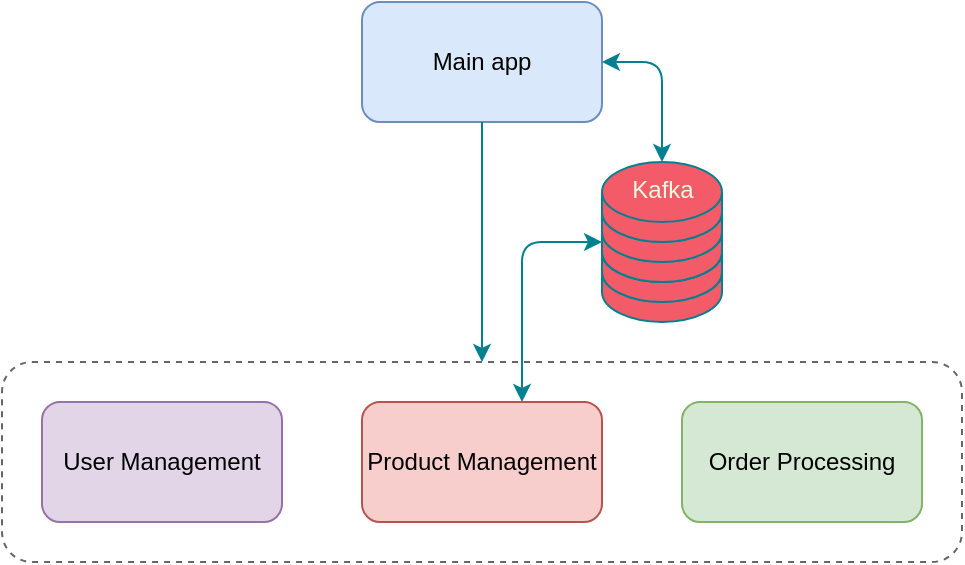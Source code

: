 <mxfile version="17.4.0" type="device"><diagram id="2nRSsmKYoXZeL628RDGi" name="Page-1"><mxGraphModel dx="825" dy="449" grid="1" gridSize="10" guides="1" tooltips="1" connect="1" arrows="1" fold="1" page="1" pageScale="1" pageWidth="1169" pageHeight="827" math="0" shadow="0"><root><mxCell id="0"/><mxCell id="1" parent="0"/><mxCell id="3L7Mh6S2p1XTbHyWXPZ6-2" value="Main app" style="rounded=1;whiteSpace=wrap;html=1;fillColor=#dae8fc;strokeColor=#6c8ebf;" vertex="1" parent="1"><mxGeometry x="440" y="320" width="120" height="60" as="geometry"/></mxCell><mxCell id="3L7Mh6S2p1XTbHyWXPZ6-3" value="User Management" style="rounded=1;whiteSpace=wrap;html=1;fillColor=#e1d5e7;strokeColor=#9673a6;" vertex="1" parent="1"><mxGeometry x="280" y="520" width="120" height="60" as="geometry"/></mxCell><mxCell id="3L7Mh6S2p1XTbHyWXPZ6-4" value="Product Management" style="rounded=1;whiteSpace=wrap;html=1;fillColor=#f8cecc;strokeColor=#b85450;" vertex="1" parent="1"><mxGeometry x="440" y="520" width="120" height="60" as="geometry"/></mxCell><mxCell id="3L7Mh6S2p1XTbHyWXPZ6-5" value="Order Processing" style="rounded=1;whiteSpace=wrap;html=1;fillColor=#d5e8d4;strokeColor=#82b366;" vertex="1" parent="1"><mxGeometry x="600" y="520" width="120" height="60" as="geometry"/></mxCell><mxCell id="3L7Mh6S2p1XTbHyWXPZ6-6" value="" style="rounded=1;whiteSpace=wrap;html=1;fillColor=none;fontColor=#333333;strokeColor=#666666;textOpacity=60;dashed=1;" vertex="1" parent="1"><mxGeometry x="260" y="500" width="480" height="100" as="geometry"/></mxCell><mxCell id="3L7Mh6S2p1XTbHyWXPZ6-12" value="" style="shape=cylinder3;whiteSpace=wrap;html=1;boundedLbl=1;backgroundOutline=1;size=15;rounded=0;sketch=0;fontColor=#E4FDE1;strokeColor=#028090;fillColor=#F45B69;" vertex="1" parent="1"><mxGeometry x="560" y="440" width="60" height="40" as="geometry"/></mxCell><mxCell id="3L7Mh6S2p1XTbHyWXPZ6-13" value="" style="shape=cylinder3;whiteSpace=wrap;html=1;boundedLbl=1;backgroundOutline=1;size=15;rounded=0;sketch=0;fontColor=#E4FDE1;strokeColor=#028090;fillColor=#F45B69;" vertex="1" parent="1"><mxGeometry x="560" y="430" width="60" height="40" as="geometry"/></mxCell><mxCell id="3L7Mh6S2p1XTbHyWXPZ6-14" value="" style="shape=cylinder3;whiteSpace=wrap;html=1;boundedLbl=1;backgroundOutline=1;size=15;rounded=0;sketch=0;fontColor=#E4FDE1;strokeColor=#028090;fillColor=#F45B69;" vertex="1" parent="1"><mxGeometry x="560" y="420" width="60" height="40" as="geometry"/></mxCell><mxCell id="3L7Mh6S2p1XTbHyWXPZ6-17" value="" style="endArrow=classic;html=1;rounded=1;sketch=0;fontColor=#E4FDE1;strokeColor=#028090;fillColor=#F45B69;curved=0;exitX=0.5;exitY=1;exitDx=0;exitDy=0;" edge="1" parent="1" source="3L7Mh6S2p1XTbHyWXPZ6-2" target="3L7Mh6S2p1XTbHyWXPZ6-6"><mxGeometry width="50" height="50" relative="1" as="geometry"><mxPoint x="610" y="530" as="sourcePoint"/><mxPoint x="660" y="480" as="targetPoint"/></mxGeometry></mxCell><mxCell id="3L7Mh6S2p1XTbHyWXPZ6-20" value="" style="endArrow=classic;startArrow=classic;html=1;rounded=1;sketch=0;fontColor=#E4FDE1;strokeColor=#028090;fillColor=#F45B69;curved=0;entryX=0.5;entryY=0;entryDx=0;entryDy=0;entryPerimeter=0;" edge="1" parent="1" target="3L7Mh6S2p1XTbHyWXPZ6-24"><mxGeometry width="50" height="50" relative="1" as="geometry"><mxPoint x="560" y="350" as="sourcePoint"/><mxPoint x="670" y="370" as="targetPoint"/><Array as="points"><mxPoint x="590" y="350"/></Array></mxGeometry></mxCell><mxCell id="3L7Mh6S2p1XTbHyWXPZ6-21" value="" style="endArrow=classic;startArrow=classic;html=1;rounded=1;sketch=0;fontColor=#E4FDE1;strokeColor=#028090;fillColor=#F45B69;curved=0;exitX=0;exitY=1;exitDx=0;exitDy=0;exitPerimeter=0;" edge="1" parent="1" source="3L7Mh6S2p1XTbHyWXPZ6-24"><mxGeometry width="50" height="50" relative="1" as="geometry"><mxPoint x="530" y="420" as="sourcePoint"/><mxPoint x="520" y="520" as="targetPoint"/><Array as="points"><mxPoint x="520" y="440"/></Array></mxGeometry></mxCell><mxCell id="3L7Mh6S2p1XTbHyWXPZ6-22" value="" style="shape=cylinder3;whiteSpace=wrap;html=1;boundedLbl=1;backgroundOutline=1;size=15;rounded=0;sketch=0;fontColor=#E4FDE1;strokeColor=#028090;fillColor=#F45B69;" vertex="1" parent="1"><mxGeometry x="560" y="420" width="60" height="40" as="geometry"/></mxCell><mxCell id="3L7Mh6S2p1XTbHyWXPZ6-23" value="" style="shape=cylinder3;whiteSpace=wrap;html=1;boundedLbl=1;backgroundOutline=1;size=15;rounded=0;sketch=0;fontColor=#E4FDE1;strokeColor=#028090;fillColor=#F45B69;" vertex="1" parent="1"><mxGeometry x="560" y="410" width="60" height="40" as="geometry"/></mxCell><mxCell id="3L7Mh6S2p1XTbHyWXPZ6-24" value="" style="shape=cylinder3;whiteSpace=wrap;html=1;boundedLbl=1;backgroundOutline=1;size=15;rounded=0;sketch=0;fontColor=#E4FDE1;strokeColor=#028090;fillColor=#F45B69;" vertex="1" parent="1"><mxGeometry x="560" y="400" width="60" height="40" as="geometry"/></mxCell><mxCell id="3L7Mh6S2p1XTbHyWXPZ6-16" value="Kafka" style="text;html=1;align=center;verticalAlign=middle;resizable=0;points=[];autosize=1;strokeColor=none;fillColor=none;fontColor=#E4FDE1;" vertex="1" parent="1"><mxGeometry x="565" y="404" width="50" height="20" as="geometry"/></mxCell></root></mxGraphModel></diagram></mxfile>